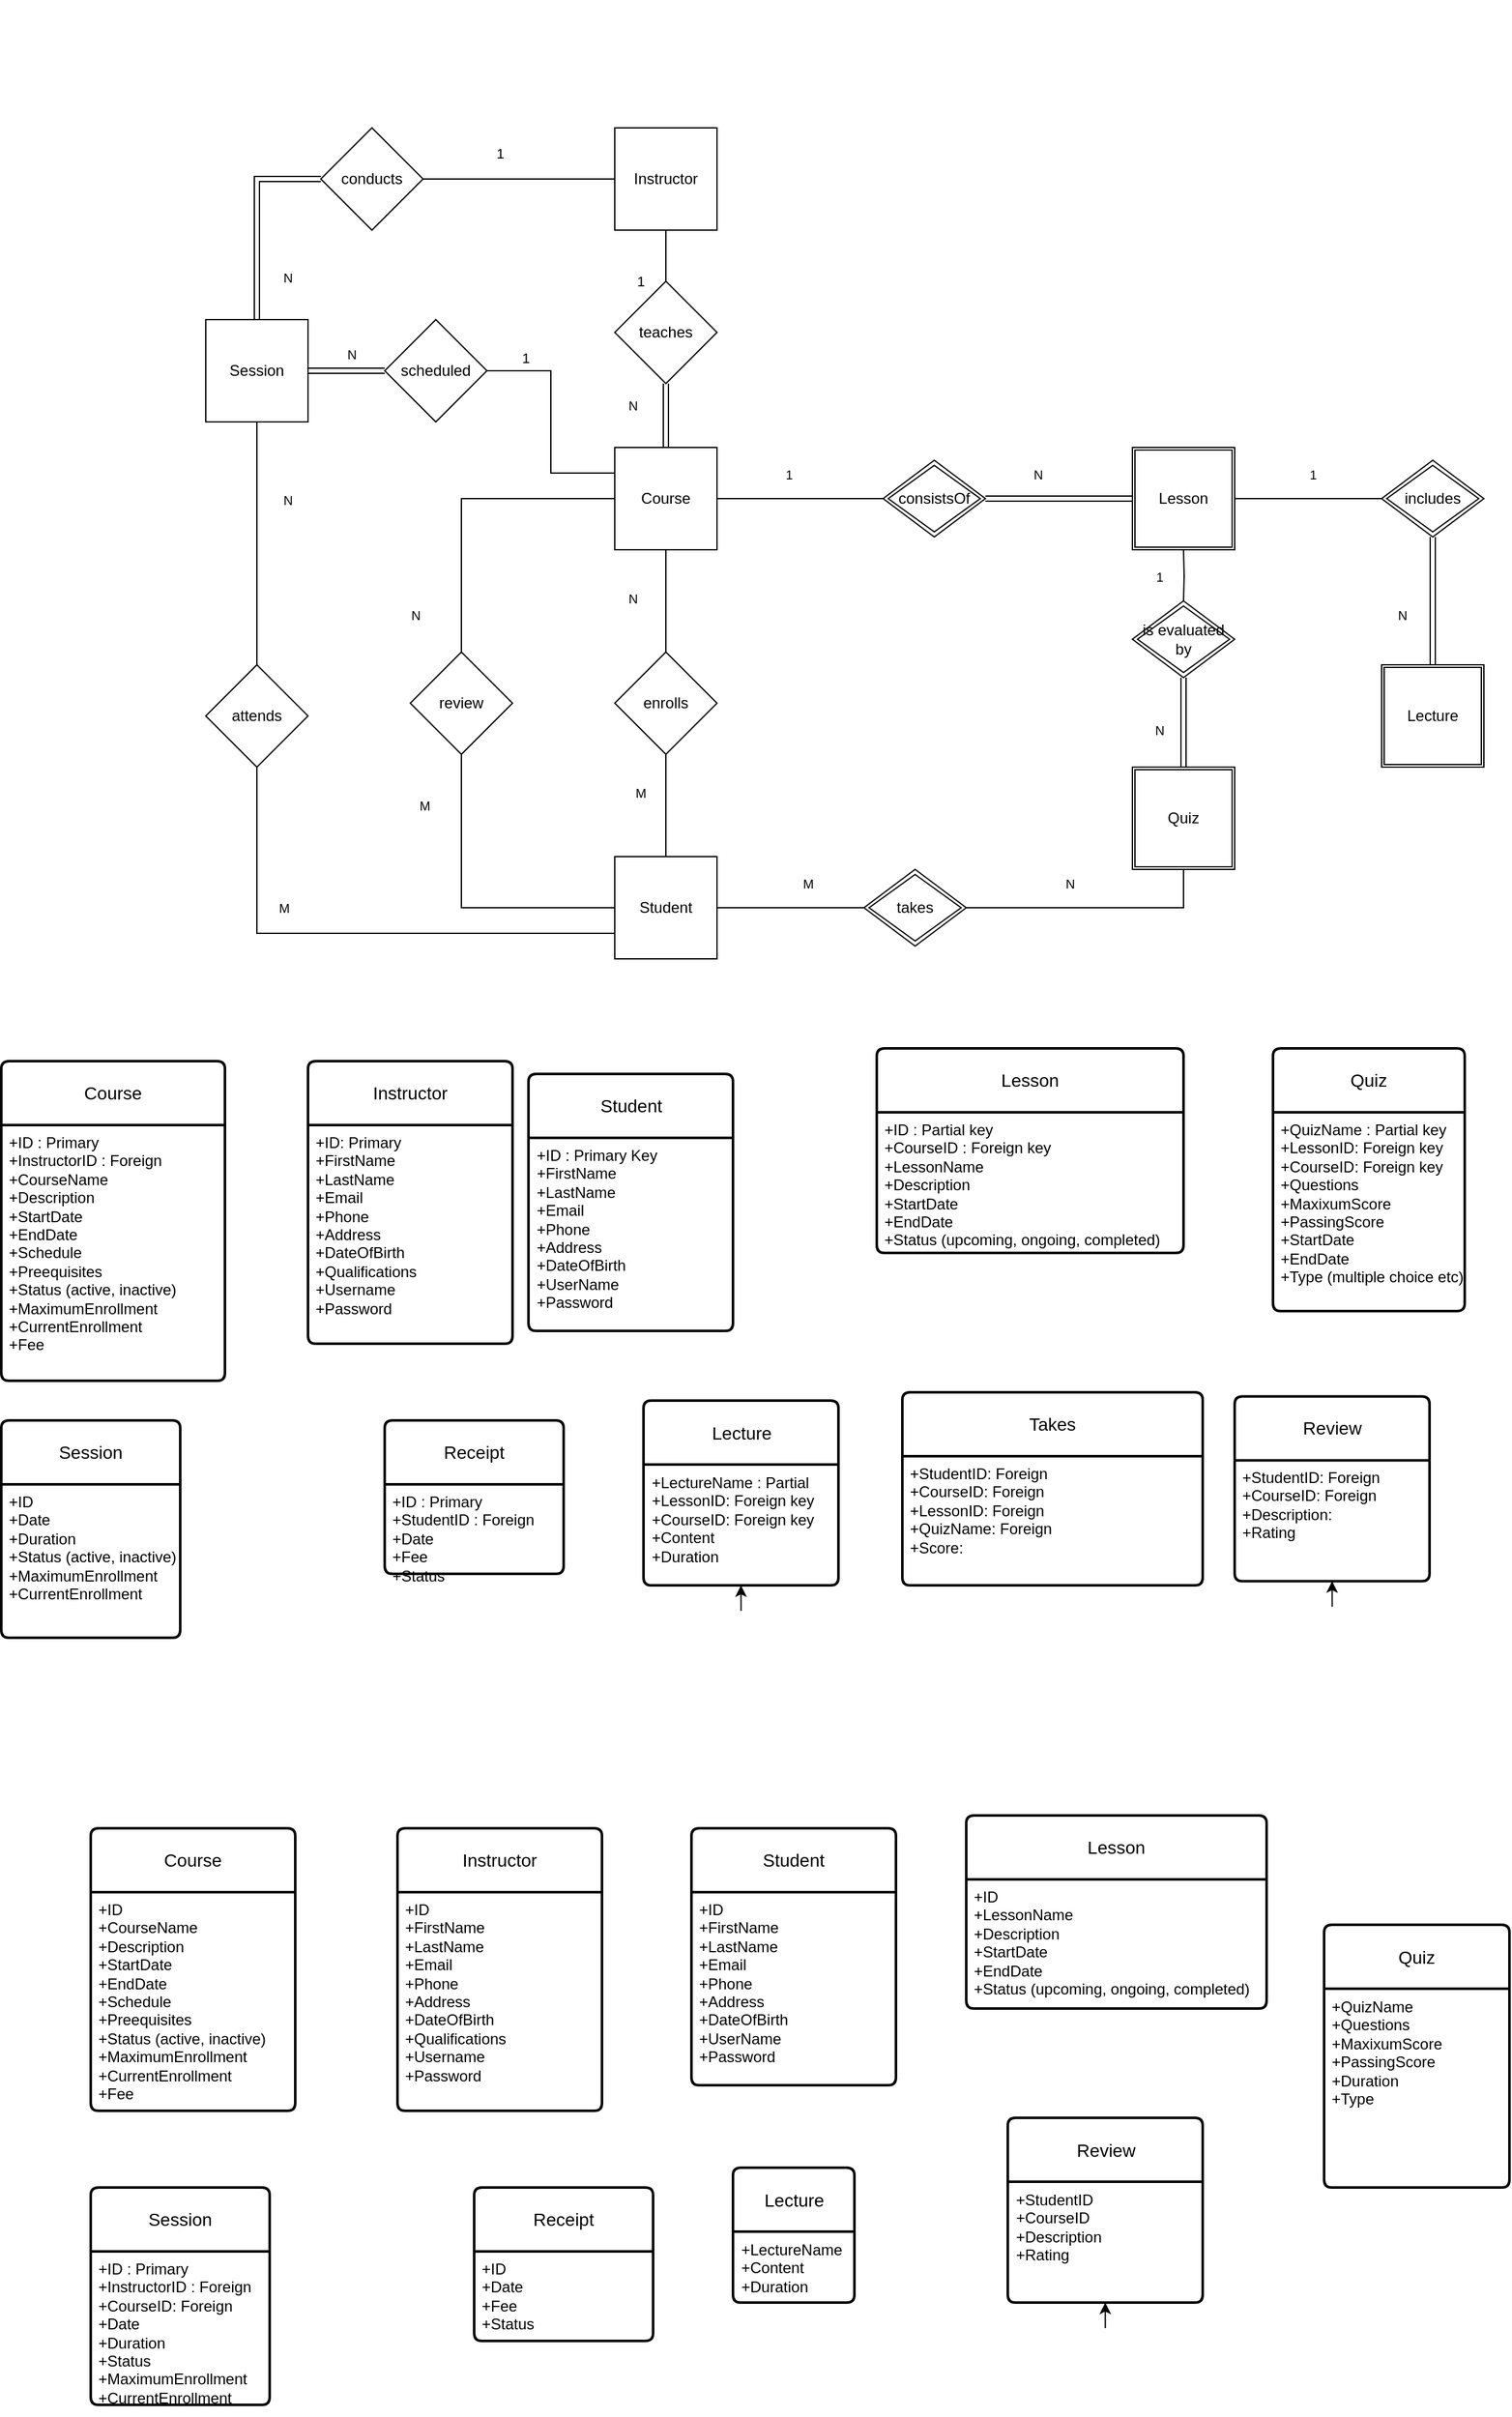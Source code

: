 <mxfile version="22.1.0" type="github">
  <diagram id="R2lEEEUBdFMjLlhIrx00" name="Page-1">
    <mxGraphModel dx="1808" dy="1503" grid="1" gridSize="10" guides="1" tooltips="1" connect="1" arrows="1" fold="1" page="1" pageScale="1" pageWidth="850" pageHeight="1100" math="0" shadow="0" extFonts="Permanent Marker^https://fonts.googleapis.com/css?family=Permanent+Marker">
      <root>
        <mxCell id="0" />
        <mxCell id="1" parent="0" />
        <mxCell id="Pbh4FWJRGnkvqZYkFNmv-87" style="edgeStyle=orthogonalEdgeStyle;rounded=0;orthogonalLoop=1;jettySize=auto;html=1;entryX=0.5;entryY=0;entryDx=0;entryDy=0;endArrow=none;endFill=0;" parent="1" source="14JuUwyeUVj5jd_LCkiO-1" target="Pbh4FWJRGnkvqZYkFNmv-79" edge="1">
          <mxGeometry relative="1" as="geometry" />
        </mxCell>
        <mxCell id="SYxVixTw1T1CfeYf5jqY-29" style="edgeStyle=orthogonalEdgeStyle;rounded=0;orthogonalLoop=1;jettySize=auto;html=1;endArrow=none;endFill=0;" parent="1" source="14JuUwyeUVj5jd_LCkiO-1" target="SYxVixTw1T1CfeYf5jqY-28" edge="1">
          <mxGeometry relative="1" as="geometry" />
        </mxCell>
        <mxCell id="14JuUwyeUVj5jd_LCkiO-1" value="Instructor" style="whiteSpace=wrap;html=1;aspect=fixed;" parent="1" vertex="1">
          <mxGeometry x="130" y="10" width="80" height="80" as="geometry" />
        </mxCell>
        <mxCell id="Pbh4FWJRGnkvqZYkFNmv-90" style="edgeStyle=orthogonalEdgeStyle;rounded=0;orthogonalLoop=1;jettySize=auto;html=1;endArrow=none;endFill=0;" parent="1" source="14JuUwyeUVj5jd_LCkiO-3" target="Pbh4FWJRGnkvqZYkFNmv-85" edge="1">
          <mxGeometry relative="1" as="geometry" />
        </mxCell>
        <mxCell id="Pbh4FWJRGnkvqZYkFNmv-94" value="&lt;font size=&quot;1&quot;&gt;M&lt;br&gt;&lt;/font&gt;" style="edgeLabel;html=1;align=center;verticalAlign=middle;resizable=0;points=[];" parent="Pbh4FWJRGnkvqZYkFNmv-90" vertex="1" connectable="0">
          <mxGeometry x="-0.017" y="9" relative="1" as="geometry">
            <mxPoint x="-11" y="-11" as="offset" />
          </mxGeometry>
        </mxCell>
        <mxCell id="SYxVixTw1T1CfeYf5jqY-36" style="edgeStyle=orthogonalEdgeStyle;rounded=0;orthogonalLoop=1;jettySize=auto;html=1;exitX=0;exitY=0.75;exitDx=0;exitDy=0;entryX=0.5;entryY=1;entryDx=0;entryDy=0;endArrow=none;endFill=0;" parent="1" source="14JuUwyeUVj5jd_LCkiO-3" target="SYxVixTw1T1CfeYf5jqY-35" edge="1">
          <mxGeometry relative="1" as="geometry" />
        </mxCell>
        <mxCell id="dSWaEuiNYRZja54lhorQ-65" style="edgeStyle=orthogonalEdgeStyle;rounded=0;orthogonalLoop=1;jettySize=auto;html=1;entryX=0;entryY=0.5;entryDx=0;entryDy=0;endArrow=none;endFill=0;" parent="1" source="14JuUwyeUVj5jd_LCkiO-3" target="dSWaEuiNYRZja54lhorQ-63" edge="1">
          <mxGeometry relative="1" as="geometry" />
        </mxCell>
        <mxCell id="14JuUwyeUVj5jd_LCkiO-3" value="Student" style="whiteSpace=wrap;html=1;aspect=fixed;" parent="1" vertex="1">
          <mxGeometry x="130" y="580" width="80" height="80" as="geometry" />
        </mxCell>
        <mxCell id="SYxVixTw1T1CfeYf5jqY-55" style="edgeStyle=orthogonalEdgeStyle;rounded=0;orthogonalLoop=1;jettySize=auto;html=1;entryX=0;entryY=0.5;entryDx=0;entryDy=0;endArrow=none;endFill=0;" parent="1" edge="1">
          <mxGeometry relative="1" as="geometry">
            <mxPoint x="615" y="300" as="sourcePoint" />
            <mxPoint x="730" y="300" as="targetPoint" />
          </mxGeometry>
        </mxCell>
        <mxCell id="SYxVixTw1T1CfeYf5jqY-106" style="edgeStyle=orthogonalEdgeStyle;rounded=0;orthogonalLoop=1;jettySize=auto;html=1;endArrow=none;endFill=0;" parent="1" edge="1">
          <mxGeometry relative="1" as="geometry">
            <mxPoint x="575" y="340" as="sourcePoint" />
            <mxPoint x="575" y="380" as="targetPoint" />
          </mxGeometry>
        </mxCell>
        <mxCell id="Pbh4FWJRGnkvqZYkFNmv-79" value="teaches" style="rhombus;whiteSpace=wrap;html=1;" parent="1" vertex="1">
          <mxGeometry x="130" y="130" width="80" height="80" as="geometry" />
        </mxCell>
        <mxCell id="Pbh4FWJRGnkvqZYkFNmv-88" style="edgeStyle=orthogonalEdgeStyle;rounded=0;orthogonalLoop=1;jettySize=auto;html=1;entryX=0.5;entryY=1;entryDx=0;entryDy=0;endArrow=none;endFill=0;verticalAlign=top;" parent="1" source="Pbh4FWJRGnkvqZYkFNmv-85" target="Pbh4FWJRGnkvqZYkFNmv-86" edge="1">
          <mxGeometry relative="1" as="geometry" />
        </mxCell>
        <mxCell id="Pbh4FWJRGnkvqZYkFNmv-85" value="enrolls" style="rhombus;whiteSpace=wrap;html=1;" parent="1" vertex="1">
          <mxGeometry x="130" y="420" width="80" height="80" as="geometry" />
        </mxCell>
        <mxCell id="s9NV73z7LxHc2sprxDvM-55" style="edgeStyle=orthogonalEdgeStyle;rounded=0;orthogonalLoop=1;jettySize=auto;html=1;endArrow=none;endFill=0;entryX=0.5;entryY=0;entryDx=0;entryDy=0;exitX=0;exitY=0.5;exitDx=0;exitDy=0;" parent="1" source="Pbh4FWJRGnkvqZYkFNmv-86" target="s9NV73z7LxHc2sprxDvM-42" edge="1">
          <mxGeometry relative="1" as="geometry">
            <mxPoint x="235.0" y="320.0" as="targetPoint" />
            <Array as="points">
              <mxPoint x="10" y="300" />
            </Array>
            <mxPoint x="-100" y="310" as="sourcePoint" />
          </mxGeometry>
        </mxCell>
        <mxCell id="SYxVixTw1T1CfeYf5jqY-5" style="edgeStyle=orthogonalEdgeStyle;rounded=0;orthogonalLoop=1;jettySize=auto;html=1;exitX=1;exitY=0.5;exitDx=0;exitDy=0;entryX=0;entryY=0.5;entryDx=0;entryDy=0;endArrow=none;endFill=0;" parent="1" source="Pbh4FWJRGnkvqZYkFNmv-86" edge="1">
          <mxGeometry relative="1" as="geometry">
            <mxPoint x="340" y="300" as="targetPoint" />
          </mxGeometry>
        </mxCell>
        <mxCell id="Pbh4FWJRGnkvqZYkFNmv-86" value="Course" style="whiteSpace=wrap;html=1;aspect=fixed;" parent="1" vertex="1">
          <mxGeometry x="130" y="260" width="80" height="80" as="geometry" />
        </mxCell>
        <mxCell id="Pbh4FWJRGnkvqZYkFNmv-95" value="1&lt;font size=&quot;1&quot;&gt;&lt;br&gt;&lt;/font&gt;" style="edgeLabel;html=1;align=center;verticalAlign=middle;resizable=0;points=[];" parent="1" vertex="1" connectable="0">
          <mxGeometry x="40.0" y="30" as="geometry" />
        </mxCell>
        <mxCell id="Pbh4FWJRGnkvqZYkFNmv-96" value="&lt;font size=&quot;1&quot;&gt;N&lt;br&gt;&lt;/font&gt;" style="edgeLabel;html=1;align=center;verticalAlign=middle;resizable=0;points=[];" parent="1" vertex="1" connectable="0">
          <mxGeometry x="340.0" y="10" as="geometry">
            <mxPoint x="-196" y="217" as="offset" />
          </mxGeometry>
        </mxCell>
        <mxCell id="Pbh4FWJRGnkvqZYkFNmv-97" value="&lt;font size=&quot;1&quot;&gt;N&lt;br&gt;&lt;/font&gt;" style="edgeLabel;html=1;align=center;verticalAlign=middle;resizable=0;points=[];" parent="1" vertex="1" connectable="0">
          <mxGeometry x="150.0" y="380" as="geometry">
            <mxPoint x="-6" y="-2" as="offset" />
          </mxGeometry>
        </mxCell>
        <mxCell id="SYxVixTw1T1CfeYf5jqY-3" style="edgeStyle=orthogonalEdgeStyle;rounded=0;orthogonalLoop=1;jettySize=auto;html=1;entryX=0;entryY=0.5;entryDx=0;entryDy=0;exitX=0.5;exitY=1;exitDx=0;exitDy=0;endArrow=none;endFill=0;" parent="1" source="s9NV73z7LxHc2sprxDvM-42" target="14JuUwyeUVj5jd_LCkiO-3" edge="1">
          <mxGeometry relative="1" as="geometry" />
        </mxCell>
        <mxCell id="s9NV73z7LxHc2sprxDvM-42" value="review" style="rhombus;whiteSpace=wrap;html=1;" parent="1" vertex="1">
          <mxGeometry x="-30" y="420" width="80" height="80" as="geometry" />
        </mxCell>
        <mxCell id="s9NV73z7LxHc2sprxDvM-57" value="&lt;font size=&quot;1&quot;&gt;M&lt;br&gt;&lt;/font&gt;" style="edgeLabel;html=1;align=center;verticalAlign=middle;resizable=0;points=[];" parent="1" vertex="1" connectable="0">
          <mxGeometry x="-20.0" y="410" as="geometry">
            <mxPoint x="1" y="130" as="offset" />
          </mxGeometry>
        </mxCell>
        <mxCell id="s9NV73z7LxHc2sprxDvM-58" value="&lt;font size=&quot;1&quot;&gt;N&lt;br&gt;&lt;/font&gt;" style="edgeLabel;html=1;align=center;verticalAlign=middle;resizable=0;points=[];" parent="1" vertex="1" connectable="0">
          <mxGeometry x="-110" y="180" as="geometry">
            <mxPoint x="-16" y="121" as="offset" />
          </mxGeometry>
        </mxCell>
        <mxCell id="SYxVixTw1T1CfeYf5jqY-8" value="&lt;font size=&quot;1&quot;&gt;1&lt;br&gt;&lt;/font&gt;" style="edgeLabel;html=1;align=center;verticalAlign=middle;resizable=0;points=[];" parent="1" vertex="1" connectable="0">
          <mxGeometry x="350" y="190" as="geometry">
            <mxPoint x="-84" y="91" as="offset" />
          </mxGeometry>
        </mxCell>
        <mxCell id="SYxVixTw1T1CfeYf5jqY-9" value="&lt;font size=&quot;1&quot;&gt;N&lt;br&gt;&lt;/font&gt;" style="edgeLabel;html=1;align=center;verticalAlign=middle;resizable=0;points=[];" parent="1" vertex="1" connectable="0">
          <mxGeometry x="545" y="190" as="geometry">
            <mxPoint x="-84" y="91" as="offset" />
          </mxGeometry>
        </mxCell>
        <mxCell id="SYxVixTw1T1CfeYf5jqY-28" value="conducts" style="rhombus;whiteSpace=wrap;html=1;" parent="1" vertex="1">
          <mxGeometry x="-100" y="10" width="80" height="80" as="geometry" />
        </mxCell>
        <mxCell id="SYxVixTw1T1CfeYf5jqY-33" value="1&lt;font size=&quot;1&quot;&gt;&lt;br&gt;&lt;/font&gt;" style="edgeLabel;html=1;align=center;verticalAlign=middle;resizable=0;points=[];" parent="1" vertex="1" connectable="0">
          <mxGeometry x="150.0" y="130" as="geometry" />
        </mxCell>
        <mxCell id="SYxVixTw1T1CfeYf5jqY-34" value="&lt;font size=&quot;1&quot;&gt;N&lt;br&gt;&lt;/font&gt;" style="edgeLabel;html=1;align=center;verticalAlign=middle;resizable=0;points=[];" parent="1" vertex="1" connectable="0">
          <mxGeometry x="70.0" y="-90" as="geometry">
            <mxPoint x="-196" y="217" as="offset" />
          </mxGeometry>
        </mxCell>
        <mxCell id="SYxVixTw1T1CfeYf5jqY-37" style="edgeStyle=orthogonalEdgeStyle;rounded=0;orthogonalLoop=1;jettySize=auto;html=1;exitX=0.5;exitY=0;exitDx=0;exitDy=0;endArrow=none;endFill=0;entryX=0.5;entryY=1;entryDx=0;entryDy=0;" parent="1" source="SYxVixTw1T1CfeYf5jqY-35" target="SYxVixTw1T1CfeYf5jqY-61" edge="1">
          <mxGeometry relative="1" as="geometry">
            <mxPoint x="-150" y="250" as="targetPoint" />
          </mxGeometry>
        </mxCell>
        <mxCell id="SYxVixTw1T1CfeYf5jqY-35" value="attends" style="rhombus;whiteSpace=wrap;html=1;" parent="1" vertex="1">
          <mxGeometry x="-190" y="430" width="80" height="80" as="geometry" />
        </mxCell>
        <mxCell id="SYxVixTw1T1CfeYf5jqY-40" value="&lt;font size=&quot;1&quot;&gt;N&lt;br&gt;&lt;/font&gt;" style="edgeLabel;html=1;align=center;verticalAlign=middle;resizable=0;points=[];" parent="1" vertex="1" connectable="0">
          <mxGeometry x="-10" y="270" as="geometry">
            <mxPoint x="-16" y="121" as="offset" />
          </mxGeometry>
        </mxCell>
        <mxCell id="SYxVixTw1T1CfeYf5jqY-41" value="&lt;font size=&quot;1&quot;&gt;M&lt;br&gt;&lt;/font&gt;" style="edgeLabel;html=1;align=center;verticalAlign=middle;resizable=0;points=[];" parent="1" vertex="1" connectable="0">
          <mxGeometry x="-130.0" y="490" as="geometry">
            <mxPoint x="1" y="130" as="offset" />
          </mxGeometry>
        </mxCell>
        <mxCell id="SYxVixTw1T1CfeYf5jqY-45" style="edgeStyle=orthogonalEdgeStyle;rounded=0;orthogonalLoop=1;jettySize=auto;html=1;entryX=0;entryY=0.25;entryDx=0;entryDy=0;endArrow=none;endFill=0;" parent="1" source="SYxVixTw1T1CfeYf5jqY-43" target="Pbh4FWJRGnkvqZYkFNmv-86" edge="1">
          <mxGeometry relative="1" as="geometry" />
        </mxCell>
        <mxCell id="SYxVixTw1T1CfeYf5jqY-43" value="scheduled" style="rhombus;whiteSpace=wrap;html=1;" parent="1" vertex="1">
          <mxGeometry x="-50" y="160" width="80" height="80" as="geometry" />
        </mxCell>
        <mxCell id="SYxVixTw1T1CfeYf5jqY-46" value="1&lt;font size=&quot;1&quot;&gt;&lt;br&gt;&lt;/font&gt;" style="edgeLabel;html=1;align=center;verticalAlign=middle;resizable=0;points=[];" parent="1" vertex="1" connectable="0">
          <mxGeometry x="60.0" y="190" as="geometry" />
        </mxCell>
        <mxCell id="SYxVixTw1T1CfeYf5jqY-47" value="&lt;font size=&quot;1&quot;&gt;N&lt;br&gt;&lt;/font&gt;" style="edgeLabel;html=1;align=center;verticalAlign=middle;resizable=0;points=[];" parent="1" vertex="1" connectable="0">
          <mxGeometry x="120.0" y="-30" as="geometry">
            <mxPoint x="-196" y="217" as="offset" />
          </mxGeometry>
        </mxCell>
        <mxCell id="SYxVixTw1T1CfeYf5jqY-61" value="Session" style="whiteSpace=wrap;html=1;aspect=fixed;" parent="1" vertex="1">
          <mxGeometry x="-190" y="160" width="80" height="80" as="geometry" />
        </mxCell>
        <mxCell id="SYxVixTw1T1CfeYf5jqY-70" value="Instructor" style="swimlane;childLayout=stackLayout;horizontal=1;startSize=50;horizontalStack=0;rounded=1;fontSize=14;fontStyle=0;strokeWidth=2;resizeParent=0;resizeLast=1;shadow=0;dashed=0;align=center;arcSize=4;whiteSpace=wrap;html=1;" parent="1" vertex="1">
          <mxGeometry x="-40" y="1340" width="160" height="221" as="geometry" />
        </mxCell>
        <mxCell id="SYxVixTw1T1CfeYf5jqY-71" value="+ID&lt;br&gt;+FirstName&lt;br&gt;+LastName&lt;br&gt;+Email&lt;br&gt;+Phone&lt;br&gt;+Address&lt;br&gt;+DateOfBirth&lt;br&gt;+Qualifications&lt;br&gt;+Username&lt;br&gt;+Password" style="align=left;strokeColor=none;fillColor=none;spacingLeft=4;fontSize=12;verticalAlign=top;resizable=0;rotatable=0;part=1;html=1;" parent="SYxVixTw1T1CfeYf5jqY-70" vertex="1">
          <mxGeometry y="50" width="160" height="171" as="geometry" />
        </mxCell>
        <mxCell id="SYxVixTw1T1CfeYf5jqY-73" style="edgeStyle=orthogonalEdgeStyle;rounded=0;orthogonalLoop=1;jettySize=auto;html=1;exitX=0.5;exitY=1;exitDx=0;exitDy=0;" parent="SYxVixTw1T1CfeYf5jqY-70" source="SYxVixTw1T1CfeYf5jqY-71" target="SYxVixTw1T1CfeYf5jqY-71" edge="1">
          <mxGeometry relative="1" as="geometry" />
        </mxCell>
        <mxCell id="SYxVixTw1T1CfeYf5jqY-74" value="Student" style="swimlane;childLayout=stackLayout;horizontal=1;startSize=50;horizontalStack=0;rounded=1;fontSize=14;fontStyle=0;strokeWidth=2;resizeParent=0;resizeLast=1;shadow=0;dashed=0;align=center;arcSize=4;whiteSpace=wrap;html=1;" parent="1" vertex="1">
          <mxGeometry x="190" y="1340" width="160" height="201" as="geometry" />
        </mxCell>
        <mxCell id="SYxVixTw1T1CfeYf5jqY-75" value="+ID&lt;br&gt;+FirstName&lt;br&gt;+LastName&lt;br&gt;+Email&lt;br&gt;+Phone&lt;br&gt;+Address&lt;br&gt;+DateOfBirth&lt;br&gt;+UserName&lt;br&gt;+Password" style="align=left;strokeColor=none;fillColor=none;spacingLeft=4;fontSize=12;verticalAlign=top;resizable=0;rotatable=0;part=1;html=1;" parent="SYxVixTw1T1CfeYf5jqY-74" vertex="1">
          <mxGeometry y="50" width="160" height="151" as="geometry" />
        </mxCell>
        <mxCell id="SYxVixTw1T1CfeYf5jqY-76" style="edgeStyle=orthogonalEdgeStyle;rounded=0;orthogonalLoop=1;jettySize=auto;html=1;exitX=0.5;exitY=1;exitDx=0;exitDy=0;" parent="SYxVixTw1T1CfeYf5jqY-74" source="SYxVixTw1T1CfeYf5jqY-75" target="SYxVixTw1T1CfeYf5jqY-75" edge="1">
          <mxGeometry relative="1" as="geometry" />
        </mxCell>
        <mxCell id="SYxVixTw1T1CfeYf5jqY-77" value="Course" style="swimlane;childLayout=stackLayout;horizontal=1;startSize=50;horizontalStack=0;rounded=1;fontSize=14;fontStyle=0;strokeWidth=2;resizeParent=0;resizeLast=1;shadow=0;dashed=0;align=center;arcSize=4;whiteSpace=wrap;html=1;" parent="1" vertex="1">
          <mxGeometry x="-280" y="1340" width="160" height="221" as="geometry" />
        </mxCell>
        <mxCell id="SYxVixTw1T1CfeYf5jqY-78" value="+ID&lt;br&gt;+CourseName&lt;br&gt;+Description&lt;br&gt;+StartDate&lt;br&gt;+EndDate&lt;br&gt;+Schedule&lt;br&gt;+Preequisites&lt;br&gt;+Status (active, inactive)&lt;br&gt;+MaximumEnrollment&lt;br&gt;+CurrentEnrollment&lt;br&gt;+Fee" style="align=left;strokeColor=none;fillColor=none;spacingLeft=4;fontSize=12;verticalAlign=top;resizable=0;rotatable=0;part=1;html=1;" parent="SYxVixTw1T1CfeYf5jqY-77" vertex="1">
          <mxGeometry y="50" width="160" height="171" as="geometry" />
        </mxCell>
        <mxCell id="SYxVixTw1T1CfeYf5jqY-79" style="edgeStyle=orthogonalEdgeStyle;rounded=0;orthogonalLoop=1;jettySize=auto;html=1;exitX=0.5;exitY=1;exitDx=0;exitDy=0;" parent="SYxVixTw1T1CfeYf5jqY-77" source="SYxVixTw1T1CfeYf5jqY-78" target="SYxVixTw1T1CfeYf5jqY-78" edge="1">
          <mxGeometry relative="1" as="geometry" />
        </mxCell>
        <mxCell id="SYxVixTw1T1CfeYf5jqY-81" value="Lesson" style="swimlane;childLayout=stackLayout;horizontal=1;startSize=50;horizontalStack=0;rounded=1;fontSize=14;fontStyle=0;strokeWidth=2;resizeParent=0;resizeLast=1;shadow=0;dashed=0;align=center;arcSize=4;whiteSpace=wrap;html=1;" parent="1" vertex="1">
          <mxGeometry x="405" y="1330" width="235" height="151" as="geometry" />
        </mxCell>
        <mxCell id="SYxVixTw1T1CfeYf5jqY-82" value="+ID&lt;br&gt;+LessonName&lt;br&gt;+Description&lt;br&gt;+StartDate&lt;br&gt;+EndDate&lt;br&gt;+Status (upcoming, ongoing, completed)" style="align=left;strokeColor=none;fillColor=none;spacingLeft=4;fontSize=12;verticalAlign=top;resizable=0;rotatable=0;part=1;html=1;" parent="SYxVixTw1T1CfeYf5jqY-81" vertex="1">
          <mxGeometry y="50" width="235" height="101" as="geometry" />
        </mxCell>
        <mxCell id="SYxVixTw1T1CfeYf5jqY-83" style="edgeStyle=orthogonalEdgeStyle;rounded=0;orthogonalLoop=1;jettySize=auto;html=1;exitX=0.5;exitY=1;exitDx=0;exitDy=0;" parent="SYxVixTw1T1CfeYf5jqY-81" source="SYxVixTw1T1CfeYf5jqY-82" target="SYxVixTw1T1CfeYf5jqY-82" edge="1">
          <mxGeometry relative="1" as="geometry" />
        </mxCell>
        <mxCell id="SYxVixTw1T1CfeYf5jqY-84" value="Session" style="swimlane;childLayout=stackLayout;horizontal=1;startSize=50;horizontalStack=0;rounded=1;fontSize=14;fontStyle=0;strokeWidth=2;resizeParent=0;resizeLast=1;shadow=0;dashed=0;align=center;arcSize=4;whiteSpace=wrap;html=1;" parent="1" vertex="1">
          <mxGeometry x="-280" y="1621" width="140" height="170" as="geometry" />
        </mxCell>
        <mxCell id="SYxVixTw1T1CfeYf5jqY-85" value="+ID : Primary&amp;nbsp;&lt;br&gt;+InstructorID : Foreign&lt;br&gt;+CourseID: Foreign&lt;br&gt;+Date&lt;br&gt;+Duration&lt;br&gt;+Status&lt;br&gt;+MaximumEnrollment&lt;br style=&quot;border-color: var(--border-color);&quot;&gt;+CurrentEnrollment" style="align=left;strokeColor=none;fillColor=none;spacingLeft=4;fontSize=12;verticalAlign=top;resizable=0;rotatable=0;part=1;html=1;" parent="SYxVixTw1T1CfeYf5jqY-84" vertex="1">
          <mxGeometry y="50" width="140" height="120" as="geometry" />
        </mxCell>
        <mxCell id="SYxVixTw1T1CfeYf5jqY-86" style="edgeStyle=orthogonalEdgeStyle;rounded=0;orthogonalLoop=1;jettySize=auto;html=1;exitX=0.5;exitY=1;exitDx=0;exitDy=0;" parent="SYxVixTw1T1CfeYf5jqY-84" source="SYxVixTw1T1CfeYf5jqY-85" target="SYxVixTw1T1CfeYf5jqY-85" edge="1">
          <mxGeometry relative="1" as="geometry" />
        </mxCell>
        <mxCell id="SYxVixTw1T1CfeYf5jqY-88" value="Receipt" style="swimlane;childLayout=stackLayout;horizontal=1;startSize=50;horizontalStack=0;rounded=1;fontSize=14;fontStyle=0;strokeWidth=2;resizeParent=0;resizeLast=1;shadow=0;dashed=0;align=center;arcSize=4;whiteSpace=wrap;html=1;" parent="1" vertex="1">
          <mxGeometry x="20" y="1621" width="140" height="120" as="geometry" />
        </mxCell>
        <mxCell id="SYxVixTw1T1CfeYf5jqY-89" value="+ID&lt;br&gt;+Date&lt;br&gt;+Fee&lt;br&gt;+Status" style="align=left;strokeColor=none;fillColor=none;spacingLeft=4;fontSize=12;verticalAlign=top;resizable=0;rotatable=0;part=1;html=1;" parent="SYxVixTw1T1CfeYf5jqY-88" vertex="1">
          <mxGeometry y="50" width="140" height="70" as="geometry" />
        </mxCell>
        <mxCell id="SYxVixTw1T1CfeYf5jqY-90" style="edgeStyle=orthogonalEdgeStyle;rounded=0;orthogonalLoop=1;jettySize=auto;html=1;exitX=0.5;exitY=1;exitDx=0;exitDy=0;" parent="SYxVixTw1T1CfeYf5jqY-88" source="SYxVixTw1T1CfeYf5jqY-89" target="SYxVixTw1T1CfeYf5jqY-89" edge="1">
          <mxGeometry relative="1" as="geometry" />
        </mxCell>
        <mxCell id="SYxVixTw1T1CfeYf5jqY-91" value="Lecture" style="swimlane;childLayout=stackLayout;horizontal=1;startSize=50;horizontalStack=0;rounded=1;fontSize=14;fontStyle=0;strokeWidth=2;resizeParent=0;resizeLast=1;shadow=0;dashed=0;align=center;arcSize=4;whiteSpace=wrap;html=1;" parent="1" vertex="1">
          <mxGeometry x="222.5" y="1605.5" width="95" height="105.5" as="geometry" />
        </mxCell>
        <mxCell id="SYxVixTw1T1CfeYf5jqY-92" value="+LectureName&lt;br&gt;+Content&lt;br&gt;+Duration" style="align=left;strokeColor=none;fillColor=none;spacingLeft=4;fontSize=12;verticalAlign=top;resizable=0;rotatable=0;part=1;html=1;" parent="SYxVixTw1T1CfeYf5jqY-91" vertex="1">
          <mxGeometry y="50" width="95" height="55.5" as="geometry" />
        </mxCell>
        <mxCell id="SYxVixTw1T1CfeYf5jqY-93" style="edgeStyle=orthogonalEdgeStyle;rounded=0;orthogonalLoop=1;jettySize=auto;html=1;exitX=0.5;exitY=1;exitDx=0;exitDy=0;" parent="SYxVixTw1T1CfeYf5jqY-91" source="SYxVixTw1T1CfeYf5jqY-92" target="SYxVixTw1T1CfeYf5jqY-92" edge="1">
          <mxGeometry relative="1" as="geometry" />
        </mxCell>
        <mxCell id="SYxVixTw1T1CfeYf5jqY-94" value="&lt;font size=&quot;1&quot;&gt;1&lt;br&gt;&lt;/font&gt;" style="edgeLabel;html=1;align=center;verticalAlign=middle;resizable=0;points=[];" parent="1" vertex="1" connectable="0">
          <mxGeometry x="760" y="190" as="geometry">
            <mxPoint x="-84" y="91" as="offset" />
          </mxGeometry>
        </mxCell>
        <mxCell id="SYxVixTw1T1CfeYf5jqY-95" value="&lt;font size=&quot;1&quot;&gt;N&lt;br&gt;&lt;/font&gt;" style="edgeLabel;html=1;align=center;verticalAlign=middle;resizable=0;points=[];" parent="1" vertex="1" connectable="0">
          <mxGeometry x="830" y="300" as="geometry">
            <mxPoint x="-84" y="91" as="offset" />
          </mxGeometry>
        </mxCell>
        <mxCell id="SYxVixTw1T1CfeYf5jqY-97" value="Quiz" style="swimlane;childLayout=stackLayout;horizontal=1;startSize=50;horizontalStack=0;rounded=1;fontSize=14;fontStyle=0;strokeWidth=2;resizeParent=0;resizeLast=1;shadow=0;dashed=0;align=center;arcSize=4;whiteSpace=wrap;html=1;" parent="1" vertex="1">
          <mxGeometry x="685" y="1415.5" width="145" height="205.5" as="geometry" />
        </mxCell>
        <mxCell id="SYxVixTw1T1CfeYf5jqY-98" value="+QuizName&lt;br&gt;+Questions&lt;br&gt;+MaxixumScore&lt;br&gt;+PassingScore&lt;br&gt;+Duration&lt;br&gt;+Type" style="align=left;strokeColor=none;fillColor=none;spacingLeft=4;fontSize=12;verticalAlign=top;resizable=0;rotatable=0;part=1;html=1;" parent="SYxVixTw1T1CfeYf5jqY-97" vertex="1">
          <mxGeometry y="50" width="145" height="155.5" as="geometry" />
        </mxCell>
        <mxCell id="SYxVixTw1T1CfeYf5jqY-99" style="edgeStyle=orthogonalEdgeStyle;rounded=0;orthogonalLoop=1;jettySize=auto;html=1;exitX=0.5;exitY=1;exitDx=0;exitDy=0;" parent="SYxVixTw1T1CfeYf5jqY-97" source="SYxVixTw1T1CfeYf5jqY-98" target="SYxVixTw1T1CfeYf5jqY-98" edge="1">
          <mxGeometry relative="1" as="geometry" />
        </mxCell>
        <mxCell id="SYxVixTw1T1CfeYf5jqY-108" value="&lt;font size=&quot;1&quot;&gt;1&lt;br&gt;&lt;/font&gt;" style="edgeLabel;html=1;align=center;verticalAlign=middle;resizable=0;points=[];" parent="1" vertex="1" connectable="0">
          <mxGeometry x="640" y="270" as="geometry">
            <mxPoint x="-84" y="91" as="offset" />
          </mxGeometry>
        </mxCell>
        <mxCell id="SYxVixTw1T1CfeYf5jqY-109" value="&lt;font size=&quot;1&quot;&gt;N&lt;br&gt;&lt;/font&gt;" style="edgeLabel;html=1;align=center;verticalAlign=middle;resizable=0;points=[];" parent="1" vertex="1" connectable="0">
          <mxGeometry x="640" y="390" as="geometry">
            <mxPoint x="-84" y="91" as="offset" />
          </mxGeometry>
        </mxCell>
        <mxCell id="dSWaEuiNYRZja54lhorQ-2" value="Quiz" style="shape=ext;double=1;whiteSpace=wrap;html=1;aspect=fixed;" parent="1" vertex="1">
          <mxGeometry x="535" y="510" width="80" height="80" as="geometry" />
        </mxCell>
        <mxCell id="dSWaEuiNYRZja54lhorQ-3" value="Lecture" style="shape=ext;double=1;whiteSpace=wrap;html=1;aspect=fixed;" parent="1" vertex="1">
          <mxGeometry x="730" y="430" width="80" height="80" as="geometry" />
        </mxCell>
        <mxCell id="dSWaEuiNYRZja54lhorQ-4" value="Lesson" style="shape=ext;double=1;whiteSpace=wrap;html=1;aspect=fixed;" parent="1" vertex="1">
          <mxGeometry x="535" y="260" width="80" height="80" as="geometry" />
        </mxCell>
        <mxCell id="dSWaEuiNYRZja54lhorQ-5" value="" style="shape=link;html=1;rounded=0;exitX=1;exitY=0.5;exitDx=0;exitDy=0;entryX=0;entryY=0.5;entryDx=0;entryDy=0;" parent="1" source="SYxVixTw1T1CfeYf5jqY-61" target="SYxVixTw1T1CfeYf5jqY-43" edge="1">
          <mxGeometry width="100" relative="1" as="geometry">
            <mxPoint x="-40" y="330" as="sourcePoint" />
            <mxPoint x="60" y="330" as="targetPoint" />
          </mxGeometry>
        </mxCell>
        <mxCell id="dSWaEuiNYRZja54lhorQ-7" value="" style="shape=link;html=1;rounded=0;exitX=0.5;exitY=0;exitDx=0;exitDy=0;entryX=0;entryY=0.5;entryDx=0;entryDy=0;" parent="1" source="SYxVixTw1T1CfeYf5jqY-61" target="SYxVixTw1T1CfeYf5jqY-28" edge="1">
          <mxGeometry width="100" relative="1" as="geometry">
            <mxPoint x="-100" y="210" as="sourcePoint" />
            <mxPoint x="-40" y="210" as="targetPoint" />
            <Array as="points">
              <mxPoint x="-150" y="50" />
            </Array>
          </mxGeometry>
        </mxCell>
        <mxCell id="dSWaEuiNYRZja54lhorQ-8" value="" style="shape=link;html=1;rounded=0;exitX=0.5;exitY=0;exitDx=0;exitDy=0;entryX=0.5;entryY=1;entryDx=0;entryDy=0;" parent="1" source="Pbh4FWJRGnkvqZYkFNmv-86" target="Pbh4FWJRGnkvqZYkFNmv-79" edge="1">
          <mxGeometry width="100" relative="1" as="geometry">
            <mxPoint x="-90" y="220" as="sourcePoint" />
            <mxPoint x="-30" y="220" as="targetPoint" />
          </mxGeometry>
        </mxCell>
        <mxCell id="dSWaEuiNYRZja54lhorQ-10" value="" style="shape=link;html=1;rounded=0;exitX=0.5;exitY=1;exitDx=0;exitDy=0;" parent="1" source="dSWaEuiNYRZja54lhorQ-17" target="dSWaEuiNYRZja54lhorQ-2" edge="1">
          <mxGeometry width="100" relative="1" as="geometry">
            <mxPoint x="575" y="460" as="sourcePoint" />
            <mxPoint x="-10" y="240" as="targetPoint" />
          </mxGeometry>
        </mxCell>
        <mxCell id="dSWaEuiNYRZja54lhorQ-11" value="" style="shape=link;html=1;rounded=0;exitX=0.5;exitY=1;exitDx=0;exitDy=0;entryX=0.5;entryY=0;entryDx=0;entryDy=0;" parent="1" source="dSWaEuiNYRZja54lhorQ-16" target="dSWaEuiNYRZja54lhorQ-3" edge="1">
          <mxGeometry width="100" relative="1" as="geometry">
            <mxPoint x="770" y="340" as="sourcePoint" />
            <mxPoint y="250" as="targetPoint" />
          </mxGeometry>
        </mxCell>
        <mxCell id="dSWaEuiNYRZja54lhorQ-13" value="consistsOf" style="shape=rhombus;double=1;perimeter=rhombusPerimeter;whiteSpace=wrap;html=1;align=center;" parent="1" vertex="1">
          <mxGeometry x="340" y="270" width="80" height="60" as="geometry" />
        </mxCell>
        <mxCell id="dSWaEuiNYRZja54lhorQ-16" value="includes" style="shape=rhombus;double=1;perimeter=rhombusPerimeter;whiteSpace=wrap;html=1;align=center;" parent="1" vertex="1">
          <mxGeometry x="730" y="270" width="80" height="60" as="geometry" />
        </mxCell>
        <mxCell id="dSWaEuiNYRZja54lhorQ-17" value="is evaluated by" style="shape=rhombus;double=1;perimeter=rhombusPerimeter;whiteSpace=wrap;html=1;align=center;" parent="1" vertex="1">
          <mxGeometry x="535" y="380" width="80" height="60" as="geometry" />
        </mxCell>
        <mxCell id="dSWaEuiNYRZja54lhorQ-18" value="" style="shape=link;html=1;rounded=0;entryX=1;entryY=0.5;entryDx=0;entryDy=0;" parent="1" source="dSWaEuiNYRZja54lhorQ-4" target="dSWaEuiNYRZja54lhorQ-13" edge="1">
          <mxGeometry width="100" relative="1" as="geometry">
            <mxPoint x="585" y="450" as="sourcePoint" />
            <mxPoint x="585" y="520" as="targetPoint" />
          </mxGeometry>
        </mxCell>
        <mxCell id="dSWaEuiNYRZja54lhorQ-20" value="Instructor" style="swimlane;childLayout=stackLayout;horizontal=1;startSize=50;horizontalStack=0;rounded=1;fontSize=14;fontStyle=0;strokeWidth=2;resizeParent=0;resizeLast=1;shadow=0;dashed=0;align=center;arcSize=4;whiteSpace=wrap;html=1;" parent="1" vertex="1">
          <mxGeometry x="-110" y="740" width="160" height="221" as="geometry" />
        </mxCell>
        <mxCell id="dSWaEuiNYRZja54lhorQ-21" value="+ID: Primary &lt;br&gt;+FirstName&lt;br&gt;+LastName&lt;br&gt;+Email&lt;br&gt;+Phone&lt;br&gt;+Address&lt;br&gt;+DateOfBirth&lt;br&gt;+Qualifications&lt;br&gt;+Username&lt;br&gt;+Password" style="align=left;strokeColor=none;fillColor=none;spacingLeft=4;fontSize=12;verticalAlign=top;resizable=0;rotatable=0;part=1;html=1;" parent="dSWaEuiNYRZja54lhorQ-20" vertex="1">
          <mxGeometry y="50" width="160" height="171" as="geometry" />
        </mxCell>
        <mxCell id="dSWaEuiNYRZja54lhorQ-22" style="edgeStyle=orthogonalEdgeStyle;rounded=0;orthogonalLoop=1;jettySize=auto;html=1;exitX=0.5;exitY=1;exitDx=0;exitDy=0;" parent="dSWaEuiNYRZja54lhorQ-20" source="dSWaEuiNYRZja54lhorQ-21" target="dSWaEuiNYRZja54lhorQ-21" edge="1">
          <mxGeometry relative="1" as="geometry" />
        </mxCell>
        <mxCell id="dSWaEuiNYRZja54lhorQ-23" value="Student" style="swimlane;childLayout=stackLayout;horizontal=1;startSize=50;horizontalStack=0;rounded=1;fontSize=14;fontStyle=0;strokeWidth=2;resizeParent=0;resizeLast=1;shadow=0;dashed=0;align=center;arcSize=4;whiteSpace=wrap;html=1;" parent="1" vertex="1">
          <mxGeometry x="62.5" y="750" width="160" height="201" as="geometry" />
        </mxCell>
        <mxCell id="dSWaEuiNYRZja54lhorQ-24" value="+ID : Primary Key&lt;br&gt;+FirstName&lt;br&gt;+LastName&lt;br&gt;+Email&lt;br&gt;+Phone&lt;br&gt;+Address&lt;br&gt;+DateOfBirth&lt;br&gt;+UserName&lt;br&gt;+Password" style="align=left;strokeColor=none;fillColor=none;spacingLeft=4;fontSize=12;verticalAlign=top;resizable=0;rotatable=0;part=1;html=1;" parent="dSWaEuiNYRZja54lhorQ-23" vertex="1">
          <mxGeometry y="50" width="160" height="151" as="geometry" />
        </mxCell>
        <mxCell id="dSWaEuiNYRZja54lhorQ-25" style="edgeStyle=orthogonalEdgeStyle;rounded=0;orthogonalLoop=1;jettySize=auto;html=1;exitX=0.5;exitY=1;exitDx=0;exitDy=0;" parent="dSWaEuiNYRZja54lhorQ-23" source="dSWaEuiNYRZja54lhorQ-24" target="dSWaEuiNYRZja54lhorQ-24" edge="1">
          <mxGeometry relative="1" as="geometry" />
        </mxCell>
        <mxCell id="dSWaEuiNYRZja54lhorQ-26" value="Course" style="swimlane;childLayout=stackLayout;horizontal=1;startSize=50;horizontalStack=0;rounded=1;fontSize=14;fontStyle=0;strokeWidth=2;resizeParent=0;resizeLast=1;shadow=0;dashed=0;align=center;arcSize=4;whiteSpace=wrap;html=1;" parent="1" vertex="1">
          <mxGeometry x="-350" y="740" width="175" height="250" as="geometry" />
        </mxCell>
        <mxCell id="dSWaEuiNYRZja54lhorQ-27" value="+ID : Primary&amp;nbsp;&lt;br&gt;+InstructorID : Foreign&lt;br&gt;+CourseName&lt;br&gt;+Description&lt;br&gt;+StartDate&lt;br&gt;+EndDate&lt;br&gt;+Schedule&lt;br&gt;+Preequisites&lt;br&gt;+Status (active, inactive)&lt;br&gt;+MaximumEnrollment&lt;br&gt;+CurrentEnrollment&lt;br&gt;+Fee" style="align=left;strokeColor=none;fillColor=none;spacingLeft=4;fontSize=12;verticalAlign=top;resizable=0;rotatable=0;part=1;html=1;" parent="dSWaEuiNYRZja54lhorQ-26" vertex="1">
          <mxGeometry y="50" width="175" height="200" as="geometry" />
        </mxCell>
        <mxCell id="dSWaEuiNYRZja54lhorQ-28" style="edgeStyle=orthogonalEdgeStyle;rounded=0;orthogonalLoop=1;jettySize=auto;html=1;exitX=0.5;exitY=1;exitDx=0;exitDy=0;" parent="dSWaEuiNYRZja54lhorQ-26" source="dSWaEuiNYRZja54lhorQ-27" target="dSWaEuiNYRZja54lhorQ-27" edge="1">
          <mxGeometry relative="1" as="geometry" />
        </mxCell>
        <mxCell id="dSWaEuiNYRZja54lhorQ-29" value="Lesson" style="swimlane;childLayout=stackLayout;horizontal=1;startSize=50;horizontalStack=0;rounded=1;fontSize=14;fontStyle=0;strokeWidth=2;resizeParent=0;resizeLast=1;shadow=0;dashed=0;align=center;arcSize=4;whiteSpace=wrap;html=1;" parent="1" vertex="1">
          <mxGeometry x="335" y="730" width="240" height="160" as="geometry" />
        </mxCell>
        <mxCell id="dSWaEuiNYRZja54lhorQ-30" value="+ID : Partial key&lt;br&gt;+CourseID : Foreign key&lt;br&gt;+LessonName&lt;br&gt;+Description&lt;br&gt;+StartDate&lt;br&gt;+EndDate&lt;br&gt;+Status (upcoming, ongoing, completed)" style="align=left;strokeColor=none;fillColor=none;spacingLeft=4;fontSize=12;verticalAlign=top;resizable=0;rotatable=0;part=1;html=1;" parent="dSWaEuiNYRZja54lhorQ-29" vertex="1">
          <mxGeometry y="50" width="240" height="110" as="geometry" />
        </mxCell>
        <mxCell id="dSWaEuiNYRZja54lhorQ-31" style="edgeStyle=orthogonalEdgeStyle;rounded=0;orthogonalLoop=1;jettySize=auto;html=1;exitX=0.5;exitY=1;exitDx=0;exitDy=0;" parent="dSWaEuiNYRZja54lhorQ-29" source="dSWaEuiNYRZja54lhorQ-30" target="dSWaEuiNYRZja54lhorQ-30" edge="1">
          <mxGeometry relative="1" as="geometry" />
        </mxCell>
        <mxCell id="dSWaEuiNYRZja54lhorQ-32" value="Session" style="swimlane;childLayout=stackLayout;horizontal=1;startSize=50;horizontalStack=0;rounded=1;fontSize=14;fontStyle=0;strokeWidth=2;resizeParent=0;resizeLast=1;shadow=0;dashed=0;align=center;arcSize=4;whiteSpace=wrap;html=1;" parent="1" vertex="1">
          <mxGeometry x="-350" y="1021" width="140" height="170" as="geometry" />
        </mxCell>
        <mxCell id="dSWaEuiNYRZja54lhorQ-33" value="+ID&lt;br&gt;+Date&lt;br&gt;+Duration&lt;br&gt;+Status (active, inactive)&lt;br&gt;+MaximumEnrollment&lt;br style=&quot;border-color: var(--border-color);&quot;&gt;+CurrentEnrollment" style="align=left;strokeColor=none;fillColor=none;spacingLeft=4;fontSize=12;verticalAlign=top;resizable=0;rotatable=0;part=1;html=1;" parent="dSWaEuiNYRZja54lhorQ-32" vertex="1">
          <mxGeometry y="50" width="140" height="120" as="geometry" />
        </mxCell>
        <mxCell id="dSWaEuiNYRZja54lhorQ-34" style="edgeStyle=orthogonalEdgeStyle;rounded=0;orthogonalLoop=1;jettySize=auto;html=1;exitX=0.5;exitY=1;exitDx=0;exitDy=0;" parent="dSWaEuiNYRZja54lhorQ-32" source="dSWaEuiNYRZja54lhorQ-33" target="dSWaEuiNYRZja54lhorQ-33" edge="1">
          <mxGeometry relative="1" as="geometry" />
        </mxCell>
        <mxCell id="dSWaEuiNYRZja54lhorQ-35" value="Receipt" style="swimlane;childLayout=stackLayout;horizontal=1;startSize=50;horizontalStack=0;rounded=1;fontSize=14;fontStyle=0;strokeWidth=2;resizeParent=0;resizeLast=1;shadow=0;dashed=0;align=center;arcSize=4;whiteSpace=wrap;html=1;" parent="1" vertex="1">
          <mxGeometry x="-50" y="1021" width="140" height="120" as="geometry" />
        </mxCell>
        <mxCell id="dSWaEuiNYRZja54lhorQ-36" value="+ID : Primary&lt;br&gt;+StudentID : Foreign&lt;br&gt;+Date&lt;br&gt;+Fee&lt;br&gt;+Status" style="align=left;strokeColor=none;fillColor=none;spacingLeft=4;fontSize=12;verticalAlign=top;resizable=0;rotatable=0;part=1;html=1;" parent="dSWaEuiNYRZja54lhorQ-35" vertex="1">
          <mxGeometry y="50" width="140" height="70" as="geometry" />
        </mxCell>
        <mxCell id="dSWaEuiNYRZja54lhorQ-37" style="edgeStyle=orthogonalEdgeStyle;rounded=0;orthogonalLoop=1;jettySize=auto;html=1;exitX=0.5;exitY=1;exitDx=0;exitDy=0;" parent="dSWaEuiNYRZja54lhorQ-35" source="dSWaEuiNYRZja54lhorQ-36" target="dSWaEuiNYRZja54lhorQ-36" edge="1">
          <mxGeometry relative="1" as="geometry" />
        </mxCell>
        <mxCell id="dSWaEuiNYRZja54lhorQ-38" value="Lecture" style="swimlane;childLayout=stackLayout;horizontal=1;startSize=50;horizontalStack=0;rounded=1;fontSize=14;fontStyle=0;strokeWidth=2;resizeParent=0;resizeLast=1;shadow=0;dashed=0;align=center;arcSize=4;whiteSpace=wrap;html=1;" parent="1" vertex="1">
          <mxGeometry x="152.5" y="1005.5" width="152.5" height="144.5" as="geometry" />
        </mxCell>
        <mxCell id="dSWaEuiNYRZja54lhorQ-39" value="+LectureName : Partial&lt;br&gt;+LessonID: Foreign key&lt;br style=&quot;border-color: var(--border-color);&quot;&gt;+CourseID: Foreign key&lt;br style=&quot;border-color: var(--border-color);&quot;&gt;+Content&lt;br&gt;+Duration" style="align=left;strokeColor=none;fillColor=none;spacingLeft=4;fontSize=12;verticalAlign=top;resizable=0;rotatable=0;part=1;html=1;" parent="dSWaEuiNYRZja54lhorQ-38" vertex="1">
          <mxGeometry y="50" width="152.5" height="94.5" as="geometry" />
        </mxCell>
        <mxCell id="dSWaEuiNYRZja54lhorQ-40" style="edgeStyle=orthogonalEdgeStyle;rounded=0;orthogonalLoop=1;jettySize=auto;html=1;exitX=0.5;exitY=1;exitDx=0;exitDy=0;" parent="dSWaEuiNYRZja54lhorQ-38" source="dSWaEuiNYRZja54lhorQ-39" target="dSWaEuiNYRZja54lhorQ-39" edge="1">
          <mxGeometry relative="1" as="geometry" />
        </mxCell>
        <mxCell id="dSWaEuiNYRZja54lhorQ-51" value="Quiz" style="swimlane;childLayout=stackLayout;horizontal=1;startSize=50;horizontalStack=0;rounded=1;fontSize=14;fontStyle=0;strokeWidth=2;resizeParent=0;resizeLast=1;shadow=0;dashed=0;align=center;arcSize=4;whiteSpace=wrap;html=1;" parent="1" vertex="1">
          <mxGeometry x="645" y="730" width="150" height="205.5" as="geometry" />
        </mxCell>
        <mxCell id="dSWaEuiNYRZja54lhorQ-52" value="+QuizName : Partial key&lt;br&gt;+LessonID: Foreign key&lt;br&gt;+CourseID: Foreign key&lt;br&gt;+Questions&lt;br&gt;+MaxixumScore&lt;br&gt;+PassingScore&lt;br&gt;+StartDate&lt;br style=&quot;border-color: var(--border-color);&quot;&gt;+EndDate&lt;br&gt;+Type (multiple choice etc)" style="align=left;strokeColor=none;fillColor=none;spacingLeft=4;fontSize=12;verticalAlign=top;resizable=0;rotatable=0;part=1;html=1;" parent="dSWaEuiNYRZja54lhorQ-51" vertex="1">
          <mxGeometry y="50" width="150" height="155.5" as="geometry" />
        </mxCell>
        <mxCell id="dSWaEuiNYRZja54lhorQ-53" style="edgeStyle=orthogonalEdgeStyle;rounded=0;orthogonalLoop=1;jettySize=auto;html=1;exitX=0.5;exitY=1;exitDx=0;exitDy=0;" parent="dSWaEuiNYRZja54lhorQ-51" source="dSWaEuiNYRZja54lhorQ-52" target="dSWaEuiNYRZja54lhorQ-52" edge="1">
          <mxGeometry relative="1" as="geometry" />
        </mxCell>
        <mxCell id="dSWaEuiNYRZja54lhorQ-64" style="edgeStyle=orthogonalEdgeStyle;rounded=0;orthogonalLoop=1;jettySize=auto;html=1;endArrow=none;endFill=0;entryX=0.5;entryY=1;entryDx=0;entryDy=0;" parent="1" source="dSWaEuiNYRZja54lhorQ-63" target="dSWaEuiNYRZja54lhorQ-2" edge="1">
          <mxGeometry relative="1" as="geometry" />
        </mxCell>
        <mxCell id="dSWaEuiNYRZja54lhorQ-63" value="takes" style="shape=rhombus;double=1;perimeter=rhombusPerimeter;whiteSpace=wrap;html=1;align=center;" parent="1" vertex="1">
          <mxGeometry x="325" y="590" width="80" height="60" as="geometry" />
        </mxCell>
        <mxCell id="dSWaEuiNYRZja54lhorQ-66" value="&lt;font size=&quot;1&quot;&gt;N&lt;br&gt;&lt;/font&gt;" style="edgeLabel;html=1;align=center;verticalAlign=middle;resizable=0;points=[];" parent="1" vertex="1" connectable="0">
          <mxGeometry x="570" y="510" as="geometry">
            <mxPoint x="-84" y="91" as="offset" />
          </mxGeometry>
        </mxCell>
        <mxCell id="dSWaEuiNYRZja54lhorQ-68" value="&lt;font size=&quot;1&quot;&gt;M&lt;br&gt;&lt;/font&gt;" style="edgeLabel;html=1;align=center;verticalAlign=middle;resizable=0;points=[];" parent="1" vertex="1" connectable="0">
          <mxGeometry x="365" y="510" as="geometry">
            <mxPoint x="-84" y="91" as="offset" />
          </mxGeometry>
        </mxCell>
        <mxCell id="dSWaEuiNYRZja54lhorQ-69" value="Takes" style="swimlane;childLayout=stackLayout;horizontal=1;startSize=50;horizontalStack=0;rounded=1;fontSize=14;fontStyle=0;strokeWidth=2;resizeParent=0;resizeLast=1;shadow=0;dashed=0;align=center;arcSize=4;whiteSpace=wrap;html=1;" parent="1" vertex="1">
          <mxGeometry x="355" y="999" width="235" height="151" as="geometry" />
        </mxCell>
        <mxCell id="dSWaEuiNYRZja54lhorQ-70" value="+StudentID: Foreign&lt;br&gt;+CourseID: Foreign&lt;br&gt;+LessonID: Foreign&lt;br&gt;+QuizName: Foreign&lt;br&gt;+Score:&amp;nbsp;&lt;br&gt;" style="align=left;strokeColor=none;fillColor=none;spacingLeft=4;fontSize=12;verticalAlign=top;resizable=0;rotatable=0;part=1;html=1;" parent="dSWaEuiNYRZja54lhorQ-69" vertex="1">
          <mxGeometry y="50" width="235" height="101" as="geometry" />
        </mxCell>
        <mxCell id="dSWaEuiNYRZja54lhorQ-71" style="edgeStyle=orthogonalEdgeStyle;rounded=0;orthogonalLoop=1;jettySize=auto;html=1;exitX=0.5;exitY=1;exitDx=0;exitDy=0;" parent="dSWaEuiNYRZja54lhorQ-69" source="dSWaEuiNYRZja54lhorQ-70" target="dSWaEuiNYRZja54lhorQ-70" edge="1">
          <mxGeometry relative="1" as="geometry" />
        </mxCell>
        <mxCell id="dSWaEuiNYRZja54lhorQ-72" value="Review" style="swimlane;childLayout=stackLayout;horizontal=1;startSize=50;horizontalStack=0;rounded=1;fontSize=14;fontStyle=0;strokeWidth=2;resizeParent=0;resizeLast=1;shadow=0;dashed=0;align=center;arcSize=4;whiteSpace=wrap;html=1;" parent="1" vertex="1">
          <mxGeometry x="615" y="1002.25" width="152.5" height="144.5" as="geometry" />
        </mxCell>
        <mxCell id="dSWaEuiNYRZja54lhorQ-73" value="+StudentID: Foreign&lt;br&gt;+CourseID: Foreign&lt;br&gt;+Description:&lt;br&gt;+Rating" style="align=left;strokeColor=none;fillColor=none;spacingLeft=4;fontSize=12;verticalAlign=top;resizable=0;rotatable=0;part=1;html=1;" parent="dSWaEuiNYRZja54lhorQ-72" vertex="1">
          <mxGeometry y="50" width="152.5" height="94.5" as="geometry" />
        </mxCell>
        <mxCell id="dSWaEuiNYRZja54lhorQ-74" style="edgeStyle=orthogonalEdgeStyle;rounded=0;orthogonalLoop=1;jettySize=auto;html=1;exitX=0.5;exitY=1;exitDx=0;exitDy=0;" parent="dSWaEuiNYRZja54lhorQ-72" source="dSWaEuiNYRZja54lhorQ-73" target="dSWaEuiNYRZja54lhorQ-73" edge="1">
          <mxGeometry relative="1" as="geometry" />
        </mxCell>
        <mxCell id="dSWaEuiNYRZja54lhorQ-75" value="Review" style="swimlane;childLayout=stackLayout;horizontal=1;startSize=50;horizontalStack=0;rounded=1;fontSize=14;fontStyle=0;strokeWidth=2;resizeParent=0;resizeLast=1;shadow=0;dashed=0;align=center;arcSize=4;whiteSpace=wrap;html=1;" parent="1" vertex="1">
          <mxGeometry x="437.5" y="1566.5" width="152.5" height="144.5" as="geometry" />
        </mxCell>
        <mxCell id="dSWaEuiNYRZja54lhorQ-76" value="+StudentID&lt;br&gt;+CourseID&lt;br&gt;+Description&lt;br&gt;+Rating" style="align=left;strokeColor=none;fillColor=none;spacingLeft=4;fontSize=12;verticalAlign=top;resizable=0;rotatable=0;part=1;html=1;" parent="dSWaEuiNYRZja54lhorQ-75" vertex="1">
          <mxGeometry y="50" width="152.5" height="94.5" as="geometry" />
        </mxCell>
        <mxCell id="dSWaEuiNYRZja54lhorQ-77" style="edgeStyle=orthogonalEdgeStyle;rounded=0;orthogonalLoop=1;jettySize=auto;html=1;exitX=0.5;exitY=1;exitDx=0;exitDy=0;" parent="dSWaEuiNYRZja54lhorQ-75" source="dSWaEuiNYRZja54lhorQ-76" target="dSWaEuiNYRZja54lhorQ-76" edge="1">
          <mxGeometry relative="1" as="geometry" />
        </mxCell>
      </root>
    </mxGraphModel>
  </diagram>
</mxfile>
